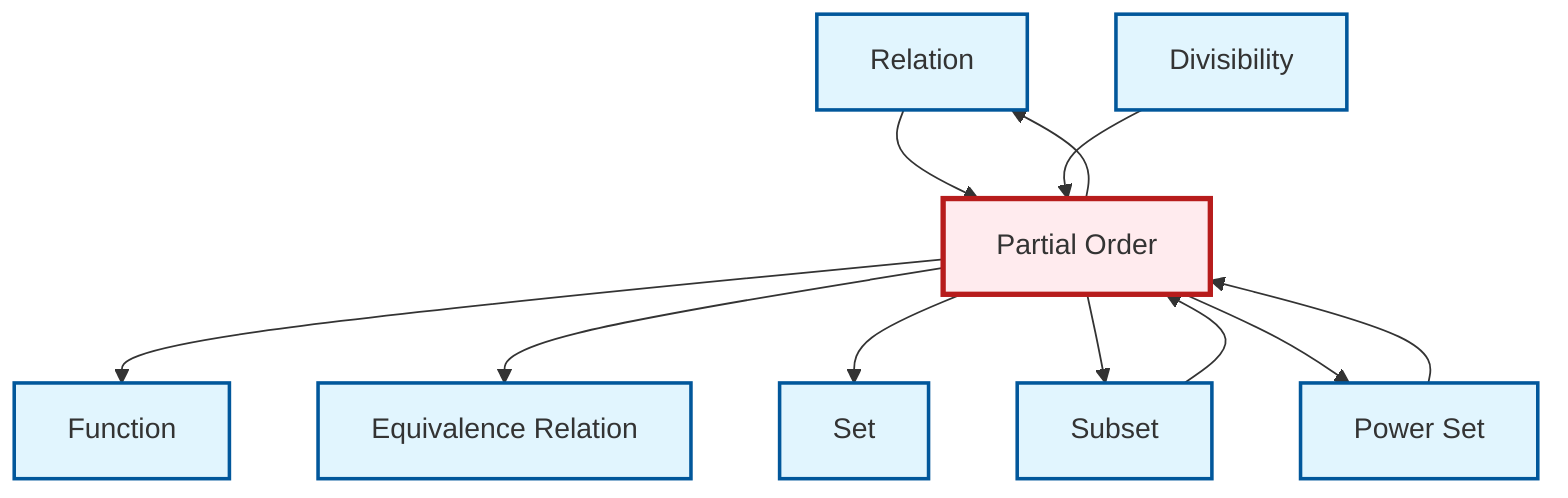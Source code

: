 graph TD
    classDef definition fill:#e1f5fe,stroke:#01579b,stroke-width:2px
    classDef theorem fill:#f3e5f5,stroke:#4a148c,stroke-width:2px
    classDef axiom fill:#fff3e0,stroke:#e65100,stroke-width:2px
    classDef example fill:#e8f5e9,stroke:#1b5e20,stroke-width:2px
    classDef current fill:#ffebee,stroke:#b71c1c,stroke-width:3px
    def-relation["Relation"]:::definition
    def-subset["Subset"]:::definition
    def-set["Set"]:::definition
    def-power-set["Power Set"]:::definition
    def-divisibility["Divisibility"]:::definition
    def-function["Function"]:::definition
    def-partial-order["Partial Order"]:::definition
    def-equivalence-relation["Equivalence Relation"]:::definition
    def-partial-order --> def-relation
    def-relation --> def-partial-order
    def-partial-order --> def-function
    def-partial-order --> def-equivalence-relation
    def-divisibility --> def-partial-order
    def-partial-order --> def-set
    def-partial-order --> def-subset
    def-partial-order --> def-power-set
    def-power-set --> def-partial-order
    def-subset --> def-partial-order
    class def-partial-order current